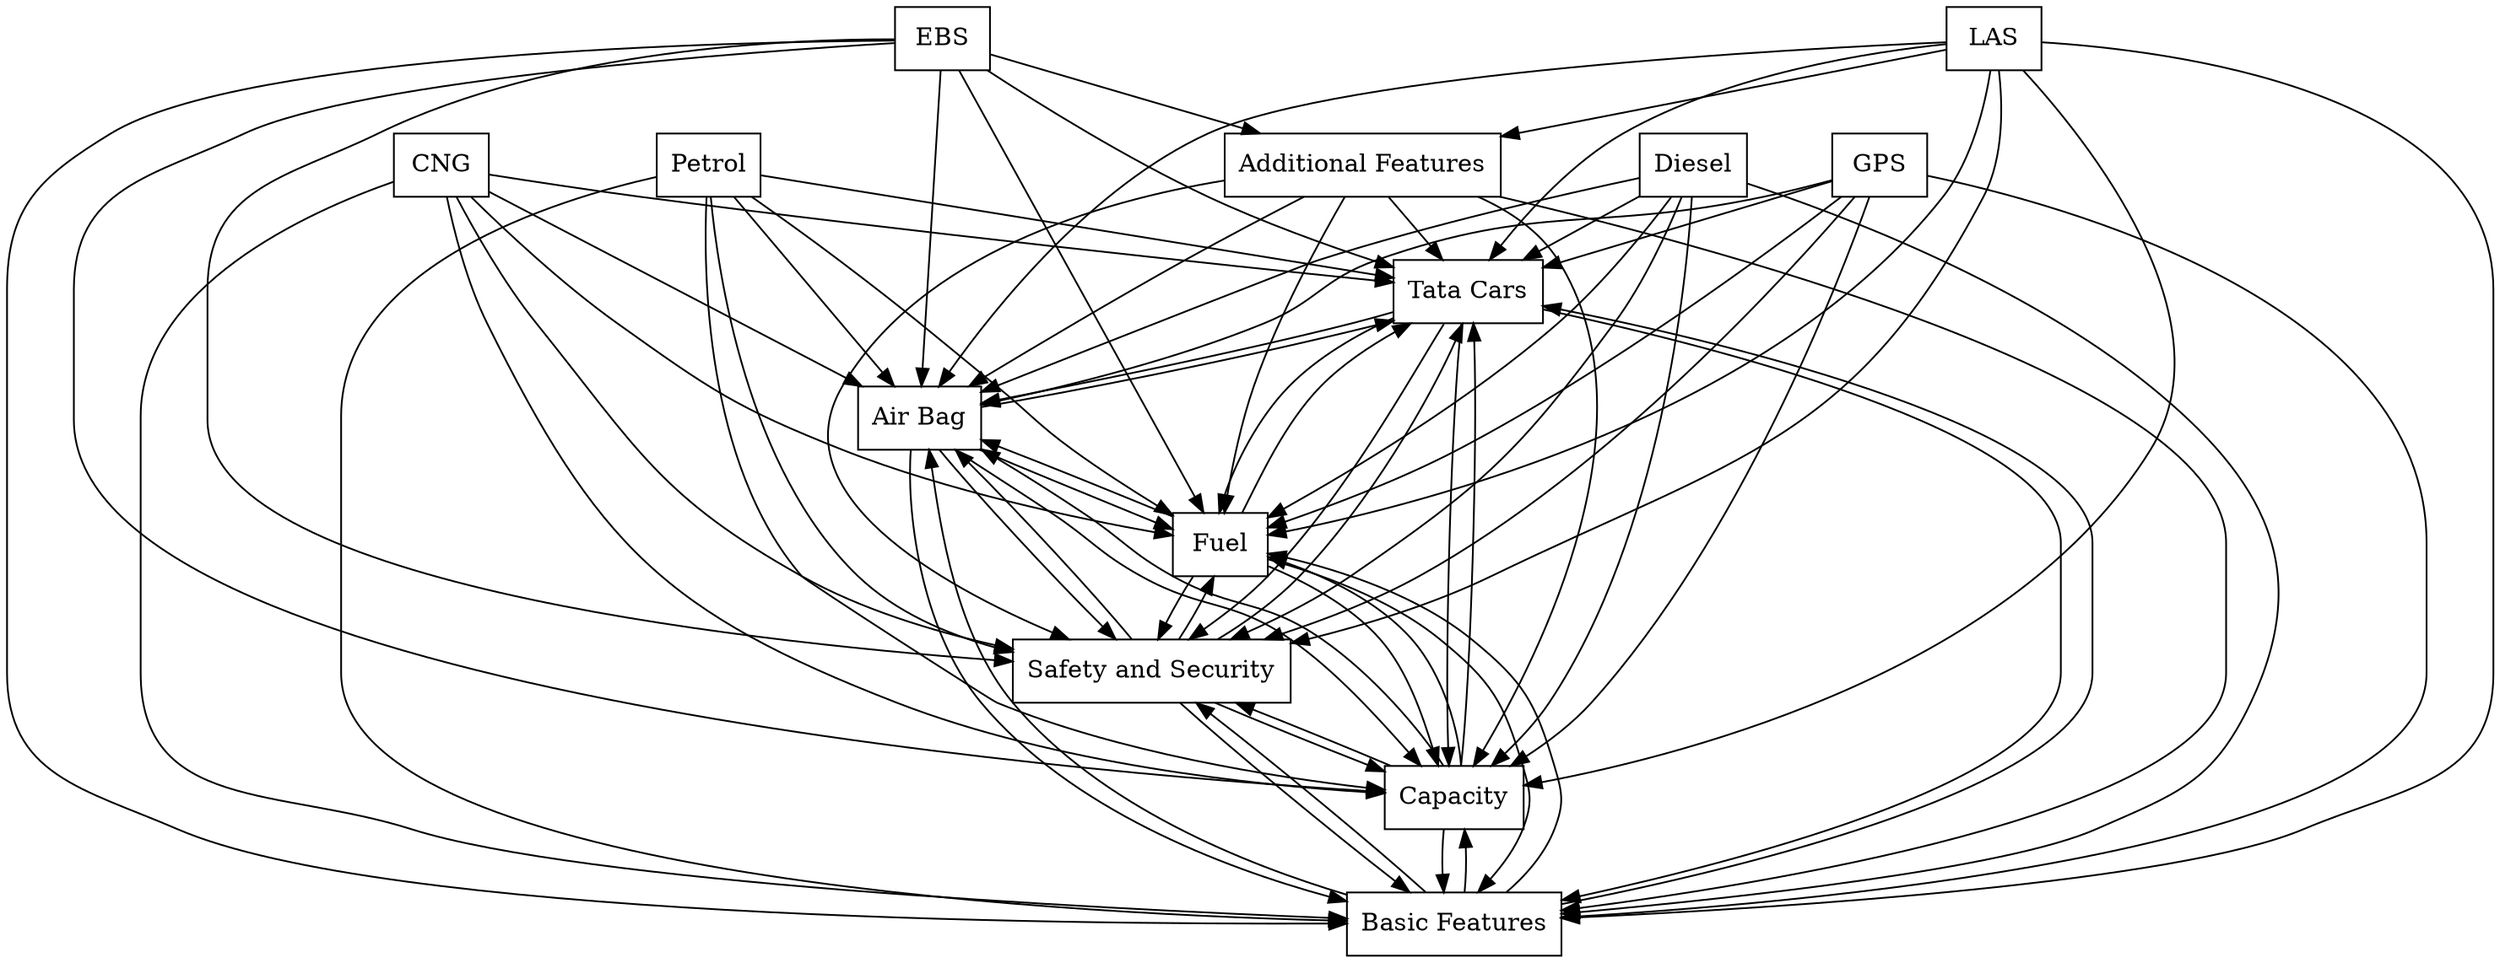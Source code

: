 digraph{
graph [rankdir=TB];
node [shape=box];
edge [arrowhead=normal];
0[label="Petrol",]
1[label="EBS",]
2[label="Tata Cars",]
3[label="LAS",]
4[label="Air Bag",]
5[label="CNG",]
6[label="Basic Features",]
7[label="Diesel",]
8[label="GPS",]
9[label="Capacity",]
10[label="Safety and Security",]
11[label="Fuel",]
12[label="Additional Features",]
0->2[label="",]
0->4[label="",]
0->6[label="",]
0->9[label="",]
0->10[label="",]
0->11[label="",]
1->2[label="",]
1->4[label="",]
1->6[label="",]
1->9[label="",]
1->10[label="",]
1->11[label="",]
1->12[label="",]
2->4[label="",]
2->6[label="",]
2->9[label="",]
2->10[label="",]
2->11[label="",]
3->2[label="",]
3->4[label="",]
3->6[label="",]
3->9[label="",]
3->10[label="",]
3->11[label="",]
3->12[label="",]
4->2[label="",]
4->6[label="",]
4->9[label="",]
4->10[label="",]
4->11[label="",]
5->2[label="",]
5->4[label="",]
5->6[label="",]
5->9[label="",]
5->10[label="",]
5->11[label="",]
6->2[label="",]
6->4[label="",]
6->9[label="",]
6->10[label="",]
6->11[label="",]
7->2[label="",]
7->4[label="",]
7->6[label="",]
7->9[label="",]
7->10[label="",]
7->11[label="",]
8->2[label="",]
8->4[label="",]
8->6[label="",]
8->9[label="",]
8->10[label="",]
8->11[label="",]
9->2[label="",]
9->4[label="",]
9->6[label="",]
9->10[label="",]
9->11[label="",]
10->2[label="",]
10->4[label="",]
10->6[label="",]
10->9[label="",]
10->11[label="",]
11->2[label="",]
11->4[label="",]
11->6[label="",]
11->9[label="",]
11->10[label="",]
12->2[label="",]
12->4[label="",]
12->6[label="",]
12->9[label="",]
12->10[label="",]
12->11[label="",]
}
